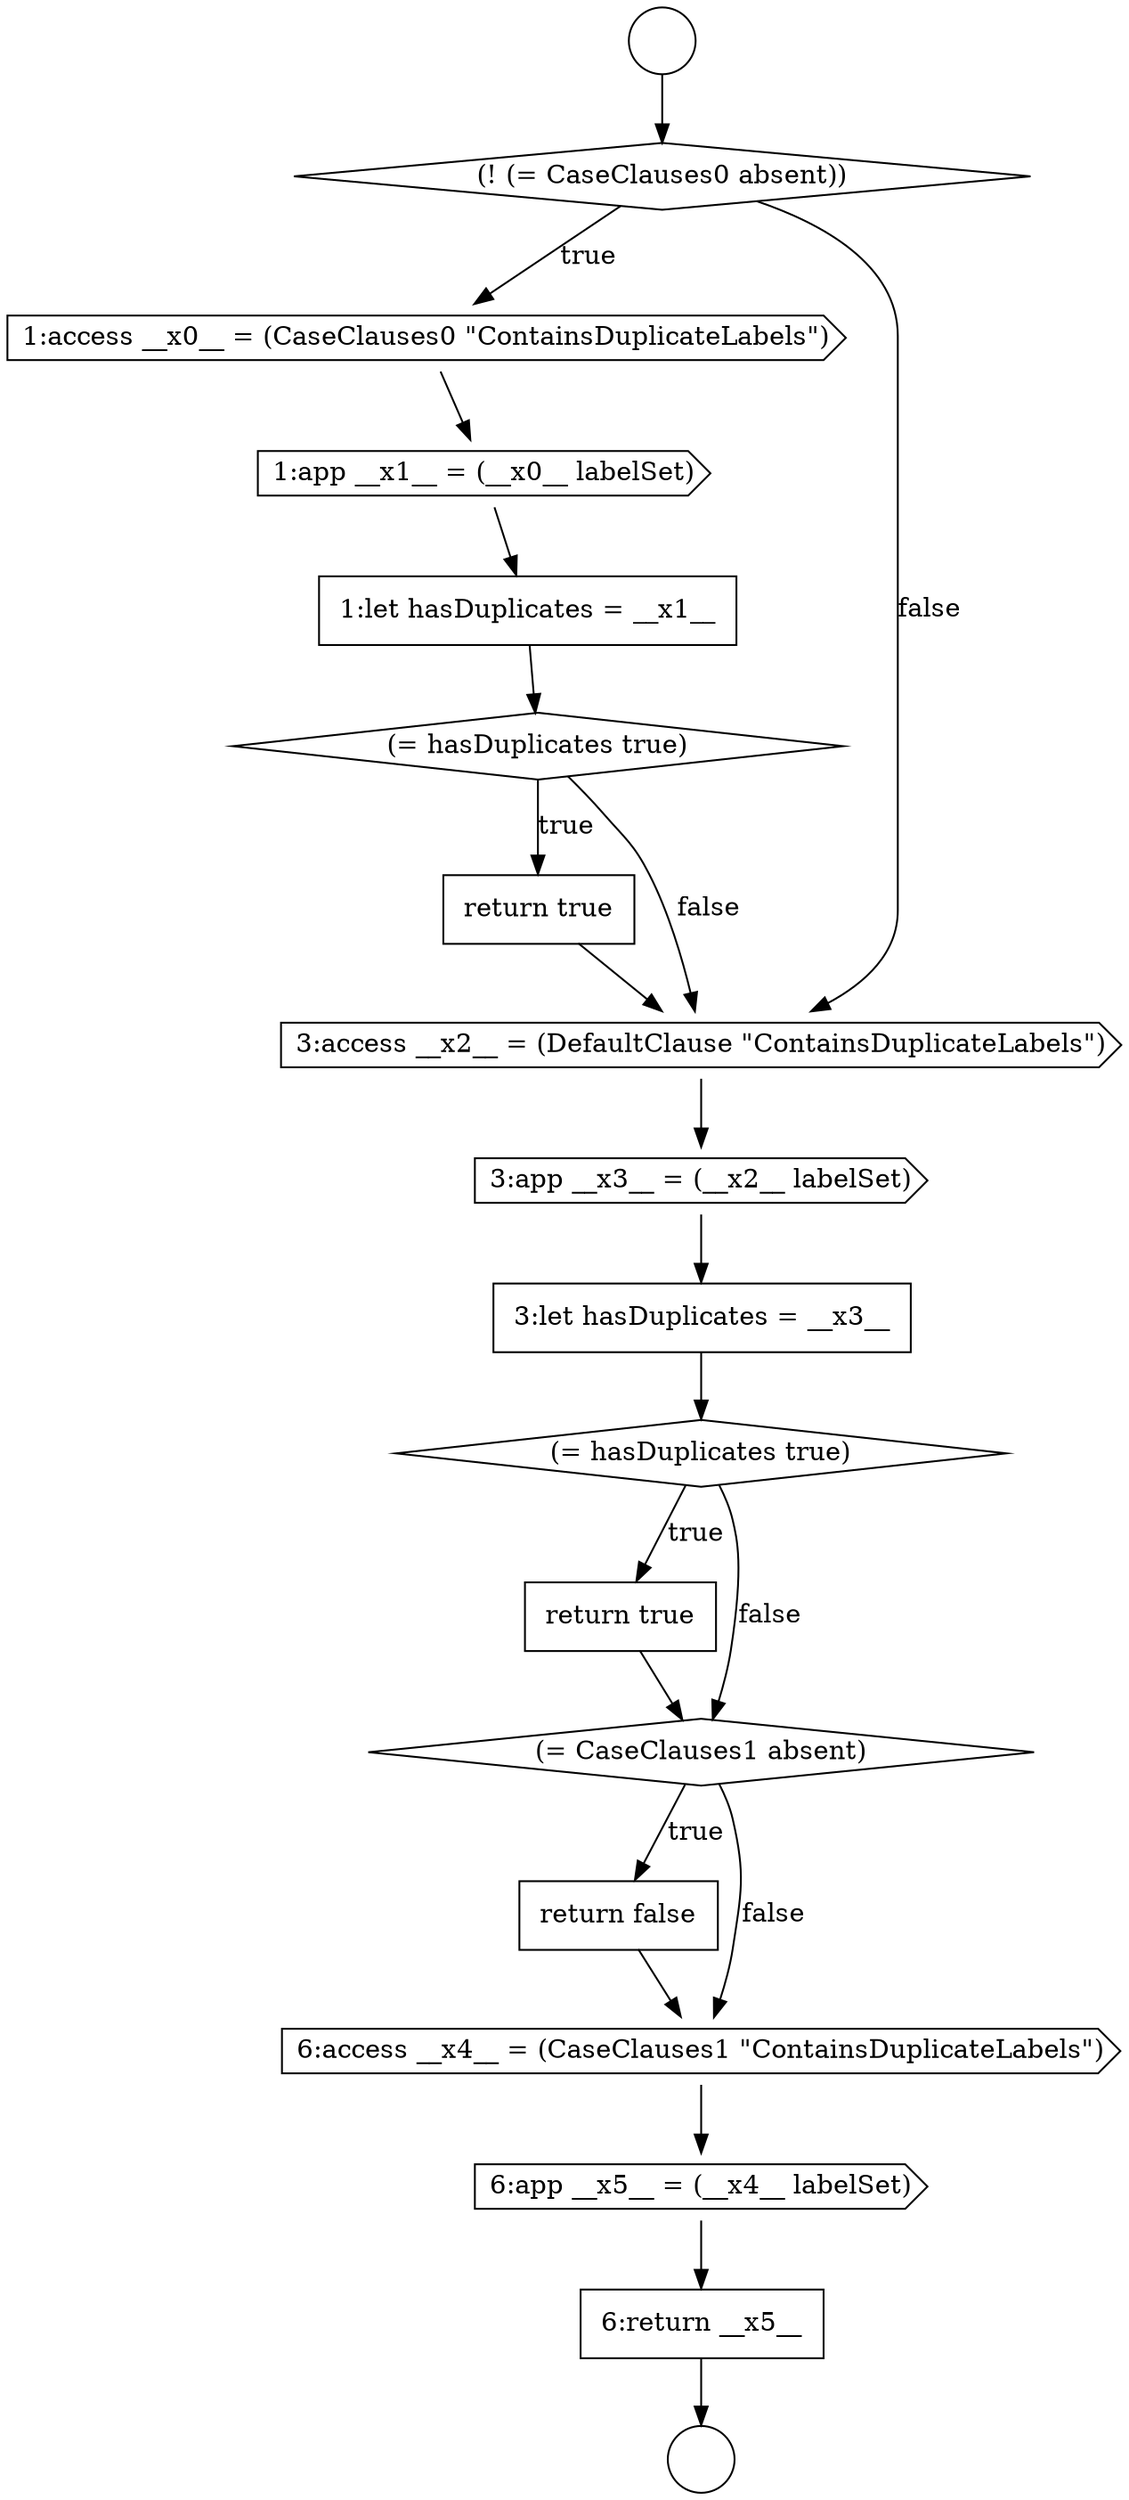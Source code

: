digraph {
  node7396 [shape=none, margin=0, label=<<font color="black">
    <table border="0" cellborder="1" cellspacing="0" cellpadding="10">
      <tr><td align="left">6:return __x5__</td></tr>
    </table>
  </font>> color="black" fillcolor="white" style=filled]
  node7390 [shape=diamond, label=<<font color="black">(= hasDuplicates true)</font>> color="black" fillcolor="white" style=filled]
  node7386 [shape=none, margin=0, label=<<font color="black">
    <table border="0" cellborder="1" cellspacing="0" cellpadding="10">
      <tr><td align="left">return true</td></tr>
    </table>
  </font>> color="black" fillcolor="white" style=filled]
  node7381 [shape=diamond, label=<<font color="black">(! (= CaseClauses0 absent))</font>> color="black" fillcolor="white" style=filled]
  node7393 [shape=none, margin=0, label=<<font color="black">
    <table border="0" cellborder="1" cellspacing="0" cellpadding="10">
      <tr><td align="left">return false</td></tr>
    </table>
  </font>> color="black" fillcolor="white" style=filled]
  node7389 [shape=none, margin=0, label=<<font color="black">
    <table border="0" cellborder="1" cellspacing="0" cellpadding="10">
      <tr><td align="left">3:let hasDuplicates = __x3__</td></tr>
    </table>
  </font>> color="black" fillcolor="white" style=filled]
  node7385 [shape=diamond, label=<<font color="black">(= hasDuplicates true)</font>> color="black" fillcolor="white" style=filled]
  node7382 [shape=cds, label=<<font color="black">1:access __x0__ = (CaseClauses0 &quot;ContainsDuplicateLabels&quot;)</font>> color="black" fillcolor="white" style=filled]
  node7394 [shape=cds, label=<<font color="black">6:access __x4__ = (CaseClauses1 &quot;ContainsDuplicateLabels&quot;)</font>> color="black" fillcolor="white" style=filled]
  node7379 [shape=circle label=" " color="black" fillcolor="white" style=filled]
  node7383 [shape=cds, label=<<font color="black">1:app __x1__ = (__x0__ labelSet)</font>> color="black" fillcolor="white" style=filled]
  node7388 [shape=cds, label=<<font color="black">3:app __x3__ = (__x2__ labelSet)</font>> color="black" fillcolor="white" style=filled]
  node7395 [shape=cds, label=<<font color="black">6:app __x5__ = (__x4__ labelSet)</font>> color="black" fillcolor="white" style=filled]
  node7384 [shape=none, margin=0, label=<<font color="black">
    <table border="0" cellborder="1" cellspacing="0" cellpadding="10">
      <tr><td align="left">1:let hasDuplicates = __x1__</td></tr>
    </table>
  </font>> color="black" fillcolor="white" style=filled]
  node7391 [shape=none, margin=0, label=<<font color="black">
    <table border="0" cellborder="1" cellspacing="0" cellpadding="10">
      <tr><td align="left">return true</td></tr>
    </table>
  </font>> color="black" fillcolor="white" style=filled]
  node7380 [shape=circle label=" " color="black" fillcolor="white" style=filled]
  node7387 [shape=cds, label=<<font color="black">3:access __x2__ = (DefaultClause &quot;ContainsDuplicateLabels&quot;)</font>> color="black" fillcolor="white" style=filled]
  node7392 [shape=diamond, label=<<font color="black">(= CaseClauses1 absent)</font>> color="black" fillcolor="white" style=filled]
  node7389 -> node7390 [ color="black"]
  node7392 -> node7393 [label=<<font color="black">true</font>> color="black"]
  node7392 -> node7394 [label=<<font color="black">false</font>> color="black"]
  node7382 -> node7383 [ color="black"]
  node7390 -> node7391 [label=<<font color="black">true</font>> color="black"]
  node7390 -> node7392 [label=<<font color="black">false</font>> color="black"]
  node7394 -> node7395 [ color="black"]
  node7391 -> node7392 [ color="black"]
  node7395 -> node7396 [ color="black"]
  node7393 -> node7394 [ color="black"]
  node7381 -> node7382 [label=<<font color="black">true</font>> color="black"]
  node7381 -> node7387 [label=<<font color="black">false</font>> color="black"]
  node7388 -> node7389 [ color="black"]
  node7385 -> node7386 [label=<<font color="black">true</font>> color="black"]
  node7385 -> node7387 [label=<<font color="black">false</font>> color="black"]
  node7384 -> node7385 [ color="black"]
  node7396 -> node7380 [ color="black"]
  node7383 -> node7384 [ color="black"]
  node7379 -> node7381 [ color="black"]
  node7386 -> node7387 [ color="black"]
  node7387 -> node7388 [ color="black"]
}
